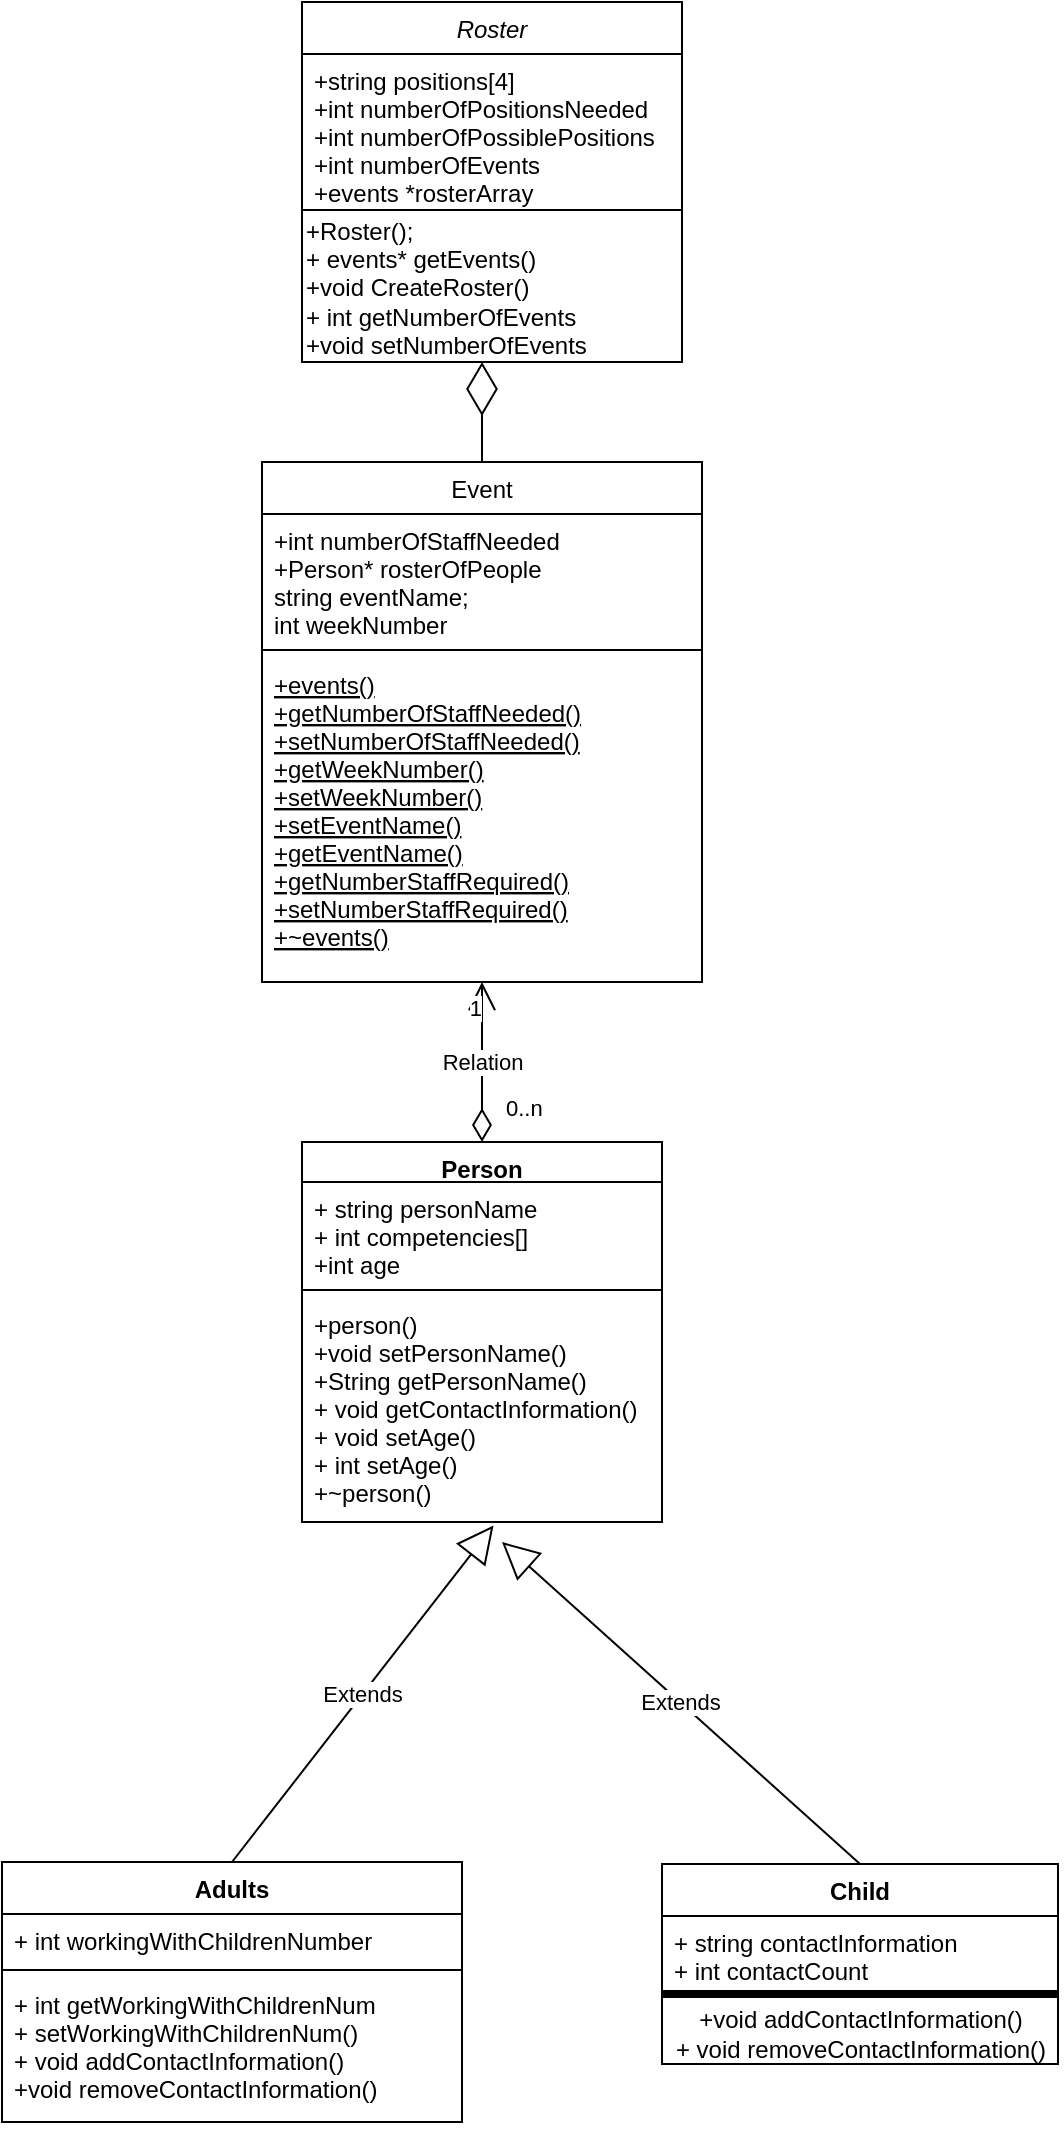 <mxfile>
    <diagram id="C5RBs43oDa-KdzZeNtuy" name="Page-1">
        <mxGraphModel dx="1520" dy="2300" grid="1" gridSize="10" guides="1" tooltips="1" connect="1" arrows="1" fold="1" page="1" pageScale="1" pageWidth="827" pageHeight="1169" math="0" shadow="0">
            <root>
                <mxCell id="WIyWlLk6GJQsqaUBKTNV-0"/>
                <mxCell id="WIyWlLk6GJQsqaUBKTNV-1" parent="WIyWlLk6GJQsqaUBKTNV-0"/>
                <mxCell id="zkfFHV4jXpPFQw0GAbJ--0" value="Roster" style="swimlane;fontStyle=2;align=center;verticalAlign=top;childLayout=stackLayout;horizontal=1;startSize=26;horizontalStack=0;resizeParent=1;resizeLast=0;collapsible=1;marginBottom=0;rounded=0;shadow=0;strokeWidth=1;" parent="WIyWlLk6GJQsqaUBKTNV-1" vertex="1">
                    <mxGeometry x="210" y="70" width="190" height="180" as="geometry">
                        <mxRectangle x="230" y="140" width="160" height="26" as="alternateBounds"/>
                    </mxGeometry>
                </mxCell>
                <mxCell id="1" value="+string positions[4]&#10;+int numberOfPositionsNeeded&#10;+int numberOfPossiblePositions&#10;+int numberOfEvents&#10;+events *rosterArray" style="text;align=left;verticalAlign=top;spacingLeft=4;spacingRight=4;overflow=hidden;rotatable=0;points=[[0,0.5],[1,0.5]];portConstraint=eastwest;" vertex="1" parent="zkfFHV4jXpPFQw0GAbJ--0">
                    <mxGeometry y="26" width="190" height="74" as="geometry"/>
                </mxCell>
                <mxCell id="zkfFHV4jXpPFQw0GAbJ--4" value="" style="line;html=1;strokeWidth=1;align=left;verticalAlign=middle;spacingTop=-1;spacingLeft=3;spacingRight=3;rotatable=0;labelPosition=right;points=[];portConstraint=eastwest;" parent="zkfFHV4jXpPFQw0GAbJ--0" vertex="1">
                    <mxGeometry y="100" width="190" height="8" as="geometry"/>
                </mxCell>
                <mxCell id="PKsJKQqPV7YX6nOiL1vu-18" value="+Roster();&lt;br&gt;+ events* getEvents()&lt;br&gt;+void CreateRoster()&lt;br&gt;+ int getNumberOfEvents&lt;br&gt;+void setNumberOfEvents" style="text;html=1;align=left;verticalAlign=middle;resizable=0;points=[];autosize=1;strokeColor=none;fillColor=none;" parent="zkfFHV4jXpPFQw0GAbJ--0" vertex="1">
                    <mxGeometry y="108" width="190" height="70" as="geometry"/>
                </mxCell>
                <mxCell id="zkfFHV4jXpPFQw0GAbJ--6" value="Event" style="swimlane;fontStyle=0;align=center;verticalAlign=top;childLayout=stackLayout;horizontal=1;startSize=26;horizontalStack=0;resizeParent=1;resizeLast=0;collapsible=1;marginBottom=0;rounded=0;shadow=0;strokeWidth=1;" parent="WIyWlLk6GJQsqaUBKTNV-1" vertex="1">
                    <mxGeometry x="190" y="300" width="220" height="260" as="geometry">
                        <mxRectangle x="130" y="380" width="160" height="26" as="alternateBounds"/>
                    </mxGeometry>
                </mxCell>
                <mxCell id="zkfFHV4jXpPFQw0GAbJ--7" value="+int numberOfStaffNeeded&#10;+Person* rosterOfPeople&#10;string eventName;&#10;int weekNumber" style="text;align=left;verticalAlign=top;spacingLeft=4;spacingRight=4;overflow=hidden;rotatable=0;points=[[0,0.5],[1,0.5]];portConstraint=eastwest;" parent="zkfFHV4jXpPFQw0GAbJ--6" vertex="1">
                    <mxGeometry y="26" width="220" height="64" as="geometry"/>
                </mxCell>
                <mxCell id="zkfFHV4jXpPFQw0GAbJ--9" value="" style="line;html=1;strokeWidth=1;align=left;verticalAlign=middle;spacingTop=-1;spacingLeft=3;spacingRight=3;rotatable=0;labelPosition=right;points=[];portConstraint=eastwest;" parent="zkfFHV4jXpPFQw0GAbJ--6" vertex="1">
                    <mxGeometry y="90" width="220" height="8" as="geometry"/>
                </mxCell>
                <mxCell id="zkfFHV4jXpPFQw0GAbJ--10" value="+events()&#10;+getNumberOfStaffNeeded()&#10;+setNumberOfStaffNeeded()&#10;+getWeekNumber()&#10;+setWeekNumber()&#10;+setEventName()&#10;+getEventName()&#10;+getNumberStaffRequired()&#10;+setNumberStaffRequired()&#10;+~events()&#10;&#10;" style="text;align=left;verticalAlign=top;spacingLeft=4;spacingRight=4;overflow=hidden;rotatable=0;points=[[0,0.5],[1,0.5]];portConstraint=eastwest;fontStyle=4" parent="zkfFHV4jXpPFQw0GAbJ--6" vertex="1">
                    <mxGeometry y="98" width="220" height="160" as="geometry"/>
                </mxCell>
                <mxCell id="PKsJKQqPV7YX6nOiL1vu-0" value="Person" style="swimlane;fontStyle=1;align=center;verticalAlign=top;childLayout=stackLayout;horizontal=1;startSize=20;horizontalStack=0;resizeParent=1;resizeParentMax=0;resizeLast=0;collapsible=1;marginBottom=0;" parent="WIyWlLk6GJQsqaUBKTNV-1" vertex="1">
                    <mxGeometry x="210" y="640" width="180" height="190" as="geometry"/>
                </mxCell>
                <mxCell id="PKsJKQqPV7YX6nOiL1vu-1" value="+ string personName&#10;+ int competencies[]&#10;+int age&#10;" style="text;strokeColor=none;fillColor=none;align=left;verticalAlign=top;spacingLeft=4;spacingRight=4;overflow=hidden;rotatable=0;points=[[0,0.5],[1,0.5]];portConstraint=eastwest;" parent="PKsJKQqPV7YX6nOiL1vu-0" vertex="1">
                    <mxGeometry y="20" width="180" height="50" as="geometry"/>
                </mxCell>
                <mxCell id="PKsJKQqPV7YX6nOiL1vu-2" value="" style="line;strokeWidth=1;fillColor=none;align=left;verticalAlign=middle;spacingTop=-1;spacingLeft=3;spacingRight=3;rotatable=0;labelPosition=right;points=[];portConstraint=eastwest;" parent="PKsJKQqPV7YX6nOiL1vu-0" vertex="1">
                    <mxGeometry y="70" width="180" height="8" as="geometry"/>
                </mxCell>
                <mxCell id="PKsJKQqPV7YX6nOiL1vu-3" value="+person()&#10;+void setPersonName()&#10;+String getPersonName()&#10;+ void getContactInformation()&#10;+ void setAge()&#10;+ int setAge()&#10;+~person()&#10;&#10;" style="text;strokeColor=none;fillColor=none;align=left;verticalAlign=top;spacingLeft=4;spacingRight=4;overflow=hidden;rotatable=0;points=[[0,0.5],[1,0.5]];portConstraint=eastwest;" parent="PKsJKQqPV7YX6nOiL1vu-0" vertex="1">
                    <mxGeometry y="78" width="180" height="112" as="geometry"/>
                </mxCell>
                <mxCell id="PKsJKQqPV7YX6nOiL1vu-4" value="Child" style="swimlane;fontStyle=1;align=center;verticalAlign=top;childLayout=stackLayout;horizontal=1;startSize=26;horizontalStack=0;resizeParent=1;resizeParentMax=0;resizeLast=0;collapsible=1;marginBottom=0;" parent="WIyWlLk6GJQsqaUBKTNV-1" vertex="1">
                    <mxGeometry x="390" y="1001" width="198" height="100" as="geometry"/>
                </mxCell>
                <mxCell id="PKsJKQqPV7YX6nOiL1vu-5" value="+ string contactInformation&#10;+ int contactCount" style="text;strokeColor=none;fillColor=none;align=left;verticalAlign=top;spacingLeft=4;spacingRight=4;overflow=hidden;rotatable=0;points=[[0,0.5],[1,0.5]];portConstraint=eastwest;" parent="PKsJKQqPV7YX6nOiL1vu-4" vertex="1">
                    <mxGeometry y="26" width="198" height="34" as="geometry"/>
                </mxCell>
                <mxCell id="4" value="" style="line;strokeWidth=4;html=1;perimeter=backbonePerimeter;points=[];outlineConnect=0;" vertex="1" parent="PKsJKQqPV7YX6nOiL1vu-4">
                    <mxGeometry y="60" width="198" height="10" as="geometry"/>
                </mxCell>
                <mxCell id="3" value="+void addContactInformation()&lt;br&gt;+ void removeContactInformation()" style="text;html=1;align=center;verticalAlign=middle;resizable=0;points=[];autosize=1;strokeColor=none;" vertex="1" parent="PKsJKQqPV7YX6nOiL1vu-4">
                    <mxGeometry y="70" width="198" height="30" as="geometry"/>
                </mxCell>
                <mxCell id="PKsJKQqPV7YX6nOiL1vu-8" value="Adults" style="swimlane;fontStyle=1;align=center;verticalAlign=top;childLayout=stackLayout;horizontal=1;startSize=26;horizontalStack=0;resizeParent=1;resizeParentMax=0;resizeLast=0;collapsible=1;marginBottom=0;" parent="WIyWlLk6GJQsqaUBKTNV-1" vertex="1">
                    <mxGeometry x="60" y="1000" width="230" height="130" as="geometry"/>
                </mxCell>
                <mxCell id="ljBFtL3j8um4c9siC0ev-3" value="+ int workingWithChildrenNumber" style="text;strokeColor=none;fillColor=none;align=left;verticalAlign=top;spacingLeft=4;spacingRight=4;overflow=hidden;rotatable=0;points=[[0,0.5],[1,0.5]];portConstraint=eastwest;" parent="PKsJKQqPV7YX6nOiL1vu-8" vertex="1">
                    <mxGeometry y="26" width="230" height="24" as="geometry"/>
                </mxCell>
                <mxCell id="PKsJKQqPV7YX6nOiL1vu-10" value="" style="line;strokeWidth=1;fillColor=none;align=left;verticalAlign=middle;spacingTop=-1;spacingLeft=3;spacingRight=3;rotatable=0;labelPosition=right;points=[];portConstraint=eastwest;" parent="PKsJKQqPV7YX6nOiL1vu-8" vertex="1">
                    <mxGeometry y="50" width="230" height="8" as="geometry"/>
                </mxCell>
                <mxCell id="ljBFtL3j8um4c9siC0ev-7" value="+ int getWorkingWithChildrenNum&#10;+ setWorkingWithChildrenNum()&#10;+ void addContactInformation()&#10;+void removeContactInformation()" style="text;strokeColor=none;fillColor=none;align=left;verticalAlign=top;spacingLeft=4;spacingRight=4;overflow=hidden;rotatable=0;points=[[0,0.5],[1,0.5]];portConstraint=eastwest;" parent="PKsJKQqPV7YX6nOiL1vu-8" vertex="1">
                    <mxGeometry y="58" width="230" height="72" as="geometry"/>
                </mxCell>
                <mxCell id="PKsJKQqPV7YX6nOiL1vu-14" value="" style="endArrow=diamondThin;endFill=0;endSize=24;html=1;exitX=0.5;exitY=0;exitDx=0;exitDy=0;" parent="WIyWlLk6GJQsqaUBKTNV-1" source="zkfFHV4jXpPFQw0GAbJ--6" edge="1">
                    <mxGeometry width="160" relative="1" as="geometry">
                        <mxPoint x="250" y="470" as="sourcePoint"/>
                        <mxPoint x="300" y="250" as="targetPoint"/>
                    </mxGeometry>
                </mxCell>
                <mxCell id="PKsJKQqPV7YX6nOiL1vu-16" value="Extends" style="endArrow=block;endSize=16;endFill=0;html=1;exitX=0.5;exitY=0;exitDx=0;exitDy=0;" parent="WIyWlLk6GJQsqaUBKTNV-1" source="PKsJKQqPV7YX6nOiL1vu-4" edge="1">
                    <mxGeometry width="160" relative="1" as="geometry">
                        <mxPoint x="250" y="620" as="sourcePoint"/>
                        <mxPoint x="310" y="840" as="targetPoint"/>
                    </mxGeometry>
                </mxCell>
                <mxCell id="PKsJKQqPV7YX6nOiL1vu-17" value="Extends" style="endArrow=block;endSize=16;endFill=0;html=1;exitX=0.5;exitY=0;exitDx=0;exitDy=0;entryX=0.532;entryY=1.016;entryDx=0;entryDy=0;entryPerimeter=0;" parent="WIyWlLk6GJQsqaUBKTNV-1" source="PKsJKQqPV7YX6nOiL1vu-8" edge="1" target="PKsJKQqPV7YX6nOiL1vu-3">
                    <mxGeometry width="160" relative="1" as="geometry">
                        <mxPoint x="470" y="840" as="sourcePoint"/>
                        <mxPoint x="310" y="910" as="targetPoint"/>
                        <Array as="points"/>
                    </mxGeometry>
                </mxCell>
                <mxCell id="ljBFtL3j8um4c9siC0ev-0" value="Relation" style="endArrow=open;html=1;endSize=12;startArrow=diamondThin;startSize=14;startFill=0;edgeStyle=orthogonalEdgeStyle;entryX=0.5;entryY=1;entryDx=0;entryDy=0;exitX=0.5;exitY=0;exitDx=0;exitDy=0;" parent="WIyWlLk6GJQsqaUBKTNV-1" source="PKsJKQqPV7YX6nOiL1vu-0" target="zkfFHV4jXpPFQw0GAbJ--6" edge="1">
                    <mxGeometry relative="1" as="geometry">
                        <mxPoint x="490" y="670" as="sourcePoint"/>
                        <mxPoint x="320" y="580" as="targetPoint"/>
                    </mxGeometry>
                </mxCell>
                <mxCell id="ljBFtL3j8um4c9siC0ev-1" value="0..n" style="edgeLabel;resizable=0;html=1;align=left;verticalAlign=top;" parent="ljBFtL3j8um4c9siC0ev-0" connectable="0" vertex="1">
                    <mxGeometry x="-1" relative="1" as="geometry">
                        <mxPoint x="10" y="-30" as="offset"/>
                    </mxGeometry>
                </mxCell>
                <mxCell id="ljBFtL3j8um4c9siC0ev-2" value="1" style="edgeLabel;resizable=0;html=1;align=right;verticalAlign=top;" parent="ljBFtL3j8um4c9siC0ev-0" connectable="0" vertex="1">
                    <mxGeometry x="1" relative="1" as="geometry"/>
                </mxCell>
            </root>
        </mxGraphModel>
    </diagram>
</mxfile>